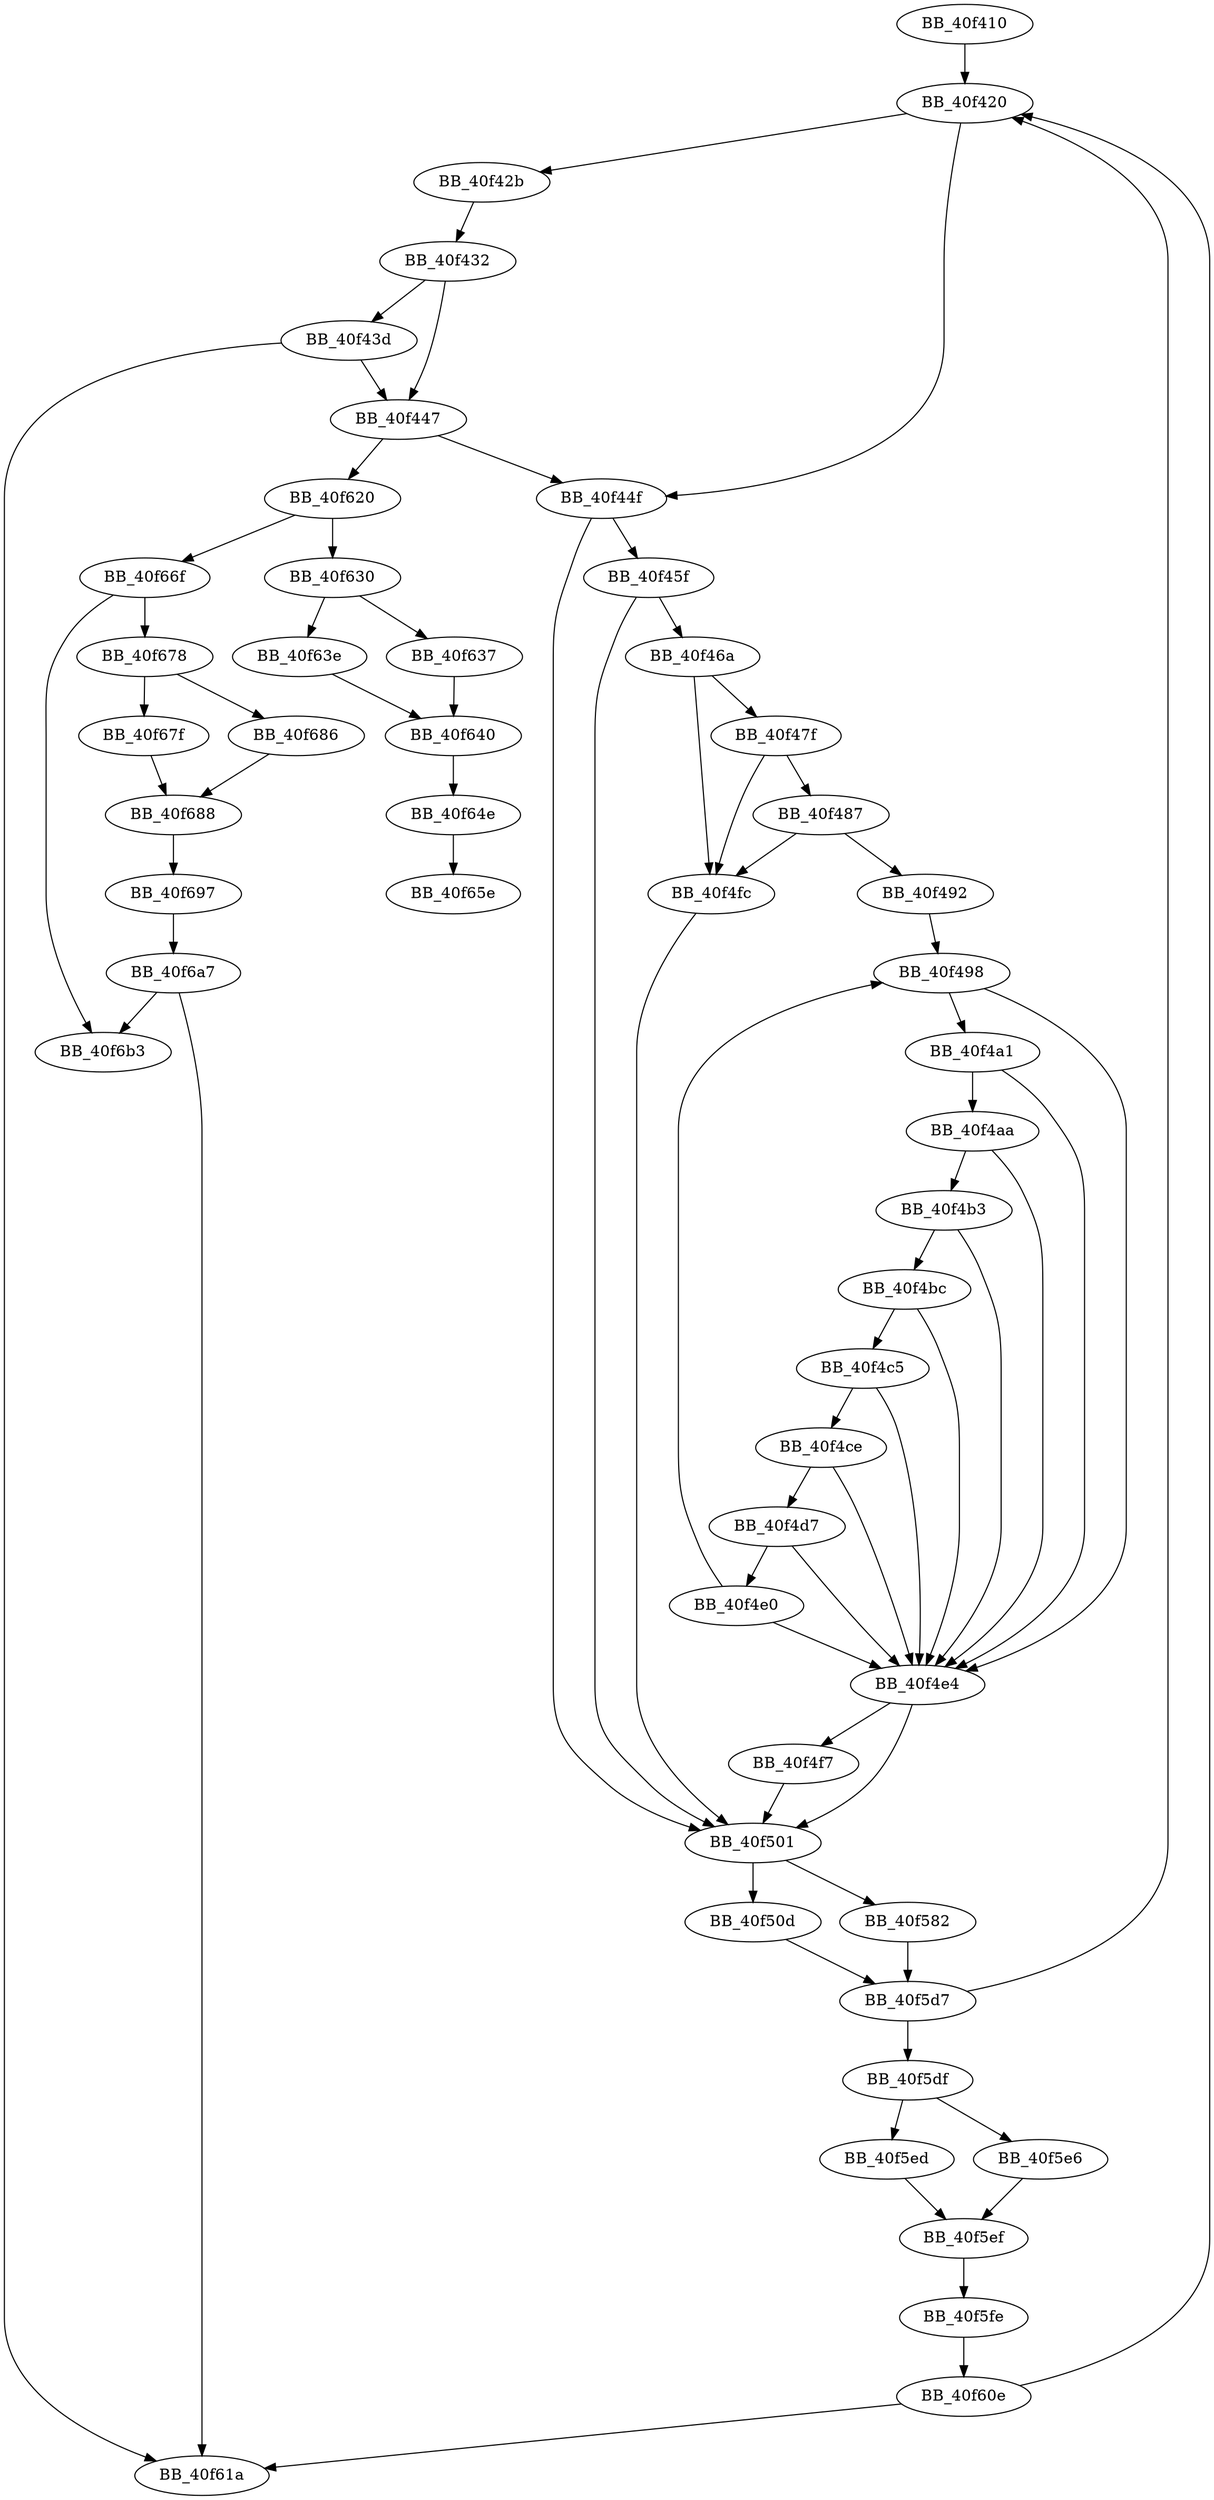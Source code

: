 DiGraph sub_40F410{
BB_40f410->BB_40f420
BB_40f420->BB_40f42b
BB_40f420->BB_40f44f
BB_40f42b->BB_40f432
BB_40f432->BB_40f43d
BB_40f432->BB_40f447
BB_40f43d->BB_40f447
BB_40f43d->BB_40f61a
BB_40f447->BB_40f44f
BB_40f447->BB_40f620
BB_40f44f->BB_40f45f
BB_40f44f->BB_40f501
BB_40f45f->BB_40f46a
BB_40f45f->BB_40f501
BB_40f46a->BB_40f47f
BB_40f46a->BB_40f4fc
BB_40f47f->BB_40f487
BB_40f47f->BB_40f4fc
BB_40f487->BB_40f492
BB_40f487->BB_40f4fc
BB_40f492->BB_40f498
BB_40f498->BB_40f4a1
BB_40f498->BB_40f4e4
BB_40f4a1->BB_40f4aa
BB_40f4a1->BB_40f4e4
BB_40f4aa->BB_40f4b3
BB_40f4aa->BB_40f4e4
BB_40f4b3->BB_40f4bc
BB_40f4b3->BB_40f4e4
BB_40f4bc->BB_40f4c5
BB_40f4bc->BB_40f4e4
BB_40f4c5->BB_40f4ce
BB_40f4c5->BB_40f4e4
BB_40f4ce->BB_40f4d7
BB_40f4ce->BB_40f4e4
BB_40f4d7->BB_40f4e0
BB_40f4d7->BB_40f4e4
BB_40f4e0->BB_40f498
BB_40f4e0->BB_40f4e4
BB_40f4e4->BB_40f4f7
BB_40f4e4->BB_40f501
BB_40f4f7->BB_40f501
BB_40f4fc->BB_40f501
BB_40f501->BB_40f50d
BB_40f501->BB_40f582
BB_40f50d->BB_40f5d7
BB_40f582->BB_40f5d7
BB_40f5d7->BB_40f420
BB_40f5d7->BB_40f5df
BB_40f5df->BB_40f5e6
BB_40f5df->BB_40f5ed
BB_40f5e6->BB_40f5ef
BB_40f5ed->BB_40f5ef
BB_40f5ef->BB_40f5fe
BB_40f5fe->BB_40f60e
BB_40f60e->BB_40f420
BB_40f60e->BB_40f61a
BB_40f620->BB_40f630
BB_40f620->BB_40f66f
BB_40f630->BB_40f637
BB_40f630->BB_40f63e
BB_40f637->BB_40f640
BB_40f63e->BB_40f640
BB_40f640->BB_40f64e
BB_40f64e->BB_40f65e
BB_40f66f->BB_40f678
BB_40f66f->BB_40f6b3
BB_40f678->BB_40f67f
BB_40f678->BB_40f686
BB_40f67f->BB_40f688
BB_40f686->BB_40f688
BB_40f688->BB_40f697
BB_40f697->BB_40f6a7
BB_40f6a7->BB_40f61a
BB_40f6a7->BB_40f6b3
}
